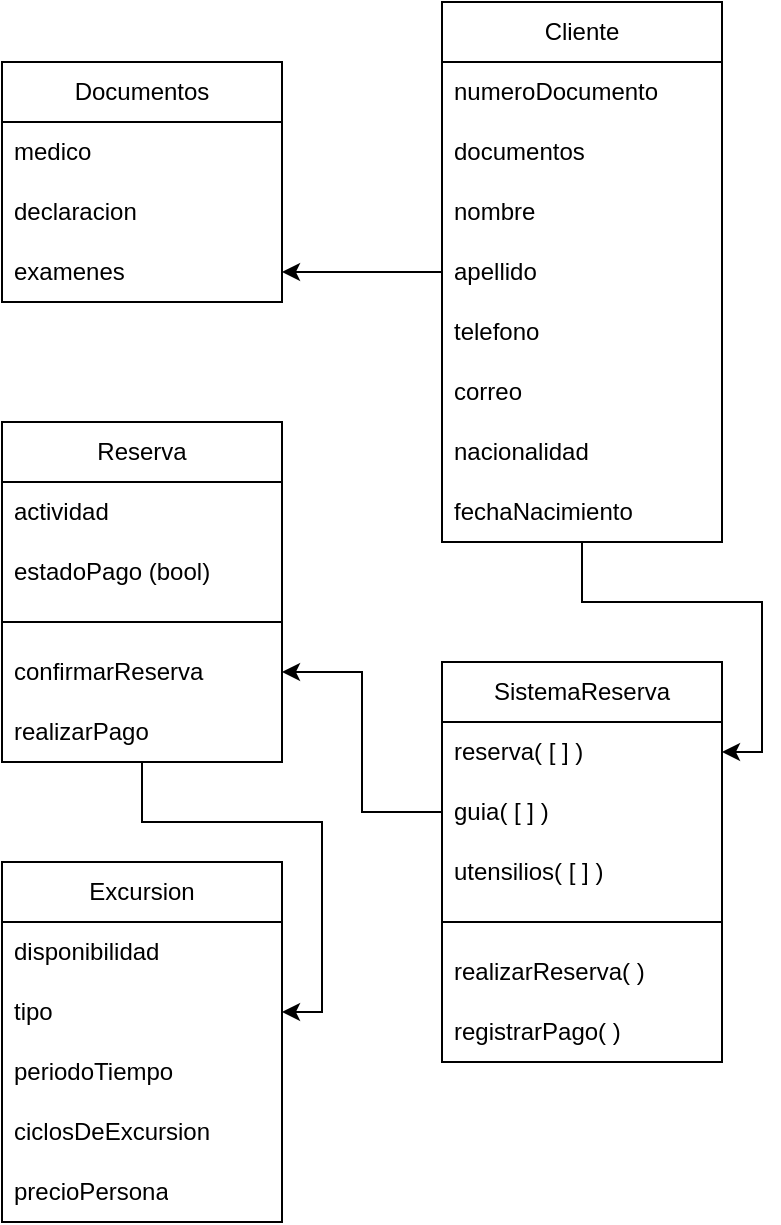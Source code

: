 <mxfile version="21.3.2" type="device">
  <diagram id="C5RBs43oDa-KdzZeNtuy" name="Page-1">
    <mxGraphModel dx="1195" dy="3094" grid="1" gridSize="10" guides="1" tooltips="1" connect="1" arrows="1" fold="1" page="1" pageScale="1" pageWidth="827" pageHeight="1169" math="0" shadow="0">
      <root>
        <mxCell id="WIyWlLk6GJQsqaUBKTNV-0" />
        <mxCell id="WIyWlLk6GJQsqaUBKTNV-1" parent="WIyWlLk6GJQsqaUBKTNV-0" />
        <mxCell id="qbTMPo2y6LJx2qNVGbA2-0" value="Documentos" style="swimlane;fontStyle=0;childLayout=stackLayout;horizontal=1;startSize=30;horizontalStack=0;resizeParent=1;resizeParentMax=0;resizeLast=0;collapsible=1;marginBottom=0;whiteSpace=wrap;html=1;" parent="WIyWlLk6GJQsqaUBKTNV-1" vertex="1">
          <mxGeometry x="100" y="-1250" width="140" height="120" as="geometry" />
        </mxCell>
        <mxCell id="qbTMPo2y6LJx2qNVGbA2-1" value="medico" style="text;strokeColor=none;fillColor=none;align=left;verticalAlign=middle;spacingLeft=4;spacingRight=4;overflow=hidden;points=[[0,0.5],[1,0.5]];portConstraint=eastwest;rotatable=0;whiteSpace=wrap;html=1;" parent="qbTMPo2y6LJx2qNVGbA2-0" vertex="1">
          <mxGeometry y="30" width="140" height="30" as="geometry" />
        </mxCell>
        <mxCell id="qbTMPo2y6LJx2qNVGbA2-2" value="declaracion" style="text;strokeColor=none;fillColor=none;align=left;verticalAlign=middle;spacingLeft=4;spacingRight=4;overflow=hidden;points=[[0,0.5],[1,0.5]];portConstraint=eastwest;rotatable=0;whiteSpace=wrap;html=1;" parent="qbTMPo2y6LJx2qNVGbA2-0" vertex="1">
          <mxGeometry y="60" width="140" height="30" as="geometry" />
        </mxCell>
        <mxCell id="CDNtQUhHqIBwm7N9Uhc9-10" value="examenes" style="text;strokeColor=none;fillColor=none;align=left;verticalAlign=middle;spacingLeft=4;spacingRight=4;overflow=hidden;points=[[0,0.5],[1,0.5]];portConstraint=eastwest;rotatable=0;whiteSpace=wrap;html=1;" vertex="1" parent="qbTMPo2y6LJx2qNVGbA2-0">
          <mxGeometry y="90" width="140" height="30" as="geometry" />
        </mxCell>
        <mxCell id="qbTMPo2y6LJx2qNVGbA2-4" value="SistemaReserva" style="swimlane;fontStyle=0;childLayout=stackLayout;horizontal=1;startSize=30;horizontalStack=0;resizeParent=1;resizeParentMax=0;resizeLast=0;collapsible=1;marginBottom=0;whiteSpace=wrap;html=1;" parent="WIyWlLk6GJQsqaUBKTNV-1" vertex="1">
          <mxGeometry x="320" y="-950" width="140" height="200" as="geometry" />
        </mxCell>
        <mxCell id="qbTMPo2y6LJx2qNVGbA2-5" value="reserva( [ ] )" style="text;strokeColor=none;fillColor=none;align=left;verticalAlign=middle;spacingLeft=4;spacingRight=4;overflow=hidden;points=[[0,0.5],[1,0.5]];portConstraint=eastwest;rotatable=0;whiteSpace=wrap;html=1;" parent="qbTMPo2y6LJx2qNVGbA2-4" vertex="1">
          <mxGeometry y="30" width="140" height="30" as="geometry" />
        </mxCell>
        <mxCell id="CDNtQUhHqIBwm7N9Uhc9-4" value="guia( [ ] )" style="text;strokeColor=none;fillColor=none;align=left;verticalAlign=middle;spacingLeft=4;spacingRight=4;overflow=hidden;points=[[0,0.5],[1,0.5]];portConstraint=eastwest;rotatable=0;whiteSpace=wrap;html=1;" vertex="1" parent="qbTMPo2y6LJx2qNVGbA2-4">
          <mxGeometry y="60" width="140" height="30" as="geometry" />
        </mxCell>
        <mxCell id="CDNtQUhHqIBwm7N9Uhc9-5" value="utensilios( [ ] )" style="text;strokeColor=none;fillColor=none;align=left;verticalAlign=middle;spacingLeft=4;spacingRight=4;overflow=hidden;points=[[0,0.5],[1,0.5]];portConstraint=eastwest;rotatable=0;whiteSpace=wrap;html=1;" vertex="1" parent="qbTMPo2y6LJx2qNVGbA2-4">
          <mxGeometry y="90" width="140" height="30" as="geometry" />
        </mxCell>
        <mxCell id="CDNtQUhHqIBwm7N9Uhc9-23" value="" style="shape=crossbar;whiteSpace=wrap;html=1;rounded=1;" vertex="1" parent="qbTMPo2y6LJx2qNVGbA2-4">
          <mxGeometry y="120" width="140" height="20" as="geometry" />
        </mxCell>
        <mxCell id="CDNtQUhHqIBwm7N9Uhc9-6" value="realizarReserva( )" style="text;strokeColor=none;fillColor=none;align=left;verticalAlign=middle;spacingLeft=4;spacingRight=4;overflow=hidden;points=[[0,0.5],[1,0.5]];portConstraint=eastwest;rotatable=0;whiteSpace=wrap;html=1;" vertex="1" parent="qbTMPo2y6LJx2qNVGbA2-4">
          <mxGeometry y="140" width="140" height="30" as="geometry" />
        </mxCell>
        <mxCell id="CDNtQUhHqIBwm7N9Uhc9-7" value="registrarPago( )" style="text;strokeColor=none;fillColor=none;align=left;verticalAlign=middle;spacingLeft=4;spacingRight=4;overflow=hidden;points=[[0,0.5],[1,0.5]];portConstraint=eastwest;rotatable=0;whiteSpace=wrap;html=1;" vertex="1" parent="qbTMPo2y6LJx2qNVGbA2-4">
          <mxGeometry y="170" width="140" height="30" as="geometry" />
        </mxCell>
        <mxCell id="CDNtQUhHqIBwm7N9Uhc9-32" value="" style="edgeStyle=orthogonalEdgeStyle;rounded=0;orthogonalLoop=1;jettySize=auto;html=1;" edge="1" parent="WIyWlLk6GJQsqaUBKTNV-1" source="qbTMPo2y6LJx2qNVGbA2-8" target="CDNtQUhHqIBwm7N9Uhc9-13">
          <mxGeometry relative="1" as="geometry">
            <Array as="points">
              <mxPoint x="170" y="-870" />
              <mxPoint x="260" y="-870" />
              <mxPoint x="260" y="-775" />
            </Array>
          </mxGeometry>
        </mxCell>
        <mxCell id="qbTMPo2y6LJx2qNVGbA2-8" value="Reserva" style="swimlane;fontStyle=0;childLayout=stackLayout;horizontal=1;startSize=30;horizontalStack=0;resizeParent=1;resizeParentMax=0;resizeLast=0;collapsible=1;marginBottom=0;whiteSpace=wrap;html=1;" parent="WIyWlLk6GJQsqaUBKTNV-1" vertex="1">
          <mxGeometry x="100" y="-1070" width="140" height="170" as="geometry" />
        </mxCell>
        <mxCell id="qbTMPo2y6LJx2qNVGbA2-10" value="actividad" style="text;strokeColor=none;fillColor=none;align=left;verticalAlign=middle;spacingLeft=4;spacingRight=4;overflow=hidden;points=[[0,0.5],[1,0.5]];portConstraint=eastwest;rotatable=0;whiteSpace=wrap;html=1;" parent="qbTMPo2y6LJx2qNVGbA2-8" vertex="1">
          <mxGeometry y="30" width="140" height="30" as="geometry" />
        </mxCell>
        <mxCell id="qbTMPo2y6LJx2qNVGbA2-17" value="estadoPago (bool)" style="text;strokeColor=none;fillColor=none;align=left;verticalAlign=middle;spacingLeft=4;spacingRight=4;overflow=hidden;points=[[0,0.5],[1,0.5]];portConstraint=eastwest;rotatable=0;whiteSpace=wrap;html=1;" parent="qbTMPo2y6LJx2qNVGbA2-8" vertex="1">
          <mxGeometry y="60" width="140" height="30" as="geometry" />
        </mxCell>
        <mxCell id="CDNtQUhHqIBwm7N9Uhc9-3" value="" style="shape=crossbar;whiteSpace=wrap;html=1;rounded=1;" vertex="1" parent="qbTMPo2y6LJx2qNVGbA2-8">
          <mxGeometry y="90" width="140" height="20" as="geometry" />
        </mxCell>
        <mxCell id="qbTMPo2y6LJx2qNVGbA2-12" value="confirmarReserva" style="text;strokeColor=none;fillColor=none;align=left;verticalAlign=middle;spacingLeft=4;spacingRight=4;overflow=hidden;points=[[0,0.5],[1,0.5]];portConstraint=eastwest;rotatable=0;whiteSpace=wrap;html=1;" parent="qbTMPo2y6LJx2qNVGbA2-8" vertex="1">
          <mxGeometry y="110" width="140" height="30" as="geometry" />
        </mxCell>
        <mxCell id="CDNtQUhHqIBwm7N9Uhc9-0" value="realizarPago" style="text;strokeColor=none;fillColor=none;align=left;verticalAlign=middle;spacingLeft=4;spacingRight=4;overflow=hidden;points=[[0,0.5],[1,0.5]];portConstraint=eastwest;rotatable=0;whiteSpace=wrap;html=1;" vertex="1" parent="qbTMPo2y6LJx2qNVGbA2-8">
          <mxGeometry y="140" width="140" height="30" as="geometry" />
        </mxCell>
        <mxCell id="CDNtQUhHqIBwm7N9Uhc9-28" value="" style="edgeStyle=orthogonalEdgeStyle;rounded=0;orthogonalLoop=1;jettySize=auto;html=1;" edge="1" parent="WIyWlLk6GJQsqaUBKTNV-1" source="qbTMPo2y6LJx2qNVGbA2-13" target="CDNtQUhHqIBwm7N9Uhc9-10">
          <mxGeometry relative="1" as="geometry" />
        </mxCell>
        <mxCell id="CDNtQUhHqIBwm7N9Uhc9-30" value="" style="edgeStyle=orthogonalEdgeStyle;rounded=0;orthogonalLoop=1;jettySize=auto;html=1;" edge="1" parent="WIyWlLk6GJQsqaUBKTNV-1" source="qbTMPo2y6LJx2qNVGbA2-13" target="qbTMPo2y6LJx2qNVGbA2-5">
          <mxGeometry relative="1" as="geometry">
            <Array as="points">
              <mxPoint x="390" y="-980" />
              <mxPoint x="480" y="-980" />
              <mxPoint x="480" y="-905" />
            </Array>
          </mxGeometry>
        </mxCell>
        <mxCell id="qbTMPo2y6LJx2qNVGbA2-13" value="Cliente" style="swimlane;fontStyle=0;childLayout=stackLayout;horizontal=1;startSize=30;horizontalStack=0;resizeParent=1;resizeParentMax=0;resizeLast=0;collapsible=1;marginBottom=0;whiteSpace=wrap;html=1;" parent="WIyWlLk6GJQsqaUBKTNV-1" vertex="1">
          <mxGeometry x="320" y="-1280" width="140" height="270" as="geometry" />
        </mxCell>
        <mxCell id="qbTMPo2y6LJx2qNVGbA2-14" value="numeroDocumento" style="text;strokeColor=none;fillColor=none;align=left;verticalAlign=middle;spacingLeft=4;spacingRight=4;overflow=hidden;points=[[0,0.5],[1,0.5]];portConstraint=eastwest;rotatable=0;whiteSpace=wrap;html=1;" parent="qbTMPo2y6LJx2qNVGbA2-13" vertex="1">
          <mxGeometry y="30" width="140" height="30" as="geometry" />
        </mxCell>
        <mxCell id="qbTMPo2y6LJx2qNVGbA2-15" value="documentos" style="text;strokeColor=none;fillColor=none;align=left;verticalAlign=middle;spacingLeft=4;spacingRight=4;overflow=hidden;points=[[0,0.5],[1,0.5]];portConstraint=eastwest;rotatable=0;whiteSpace=wrap;html=1;" parent="qbTMPo2y6LJx2qNVGbA2-13" vertex="1">
          <mxGeometry y="60" width="140" height="30" as="geometry" />
        </mxCell>
        <mxCell id="CDNtQUhHqIBwm7N9Uhc9-16" value="nombre" style="text;strokeColor=none;fillColor=none;align=left;verticalAlign=middle;spacingLeft=4;spacingRight=4;overflow=hidden;points=[[0,0.5],[1,0.5]];portConstraint=eastwest;rotatable=0;whiteSpace=wrap;html=1;" vertex="1" parent="qbTMPo2y6LJx2qNVGbA2-13">
          <mxGeometry y="90" width="140" height="30" as="geometry" />
        </mxCell>
        <mxCell id="CDNtQUhHqIBwm7N9Uhc9-17" value="apellido" style="text;strokeColor=none;fillColor=none;align=left;verticalAlign=middle;spacingLeft=4;spacingRight=4;overflow=hidden;points=[[0,0.5],[1,0.5]];portConstraint=eastwest;rotatable=0;whiteSpace=wrap;html=1;" vertex="1" parent="qbTMPo2y6LJx2qNVGbA2-13">
          <mxGeometry y="120" width="140" height="30" as="geometry" />
        </mxCell>
        <mxCell id="CDNtQUhHqIBwm7N9Uhc9-18" value="telefono" style="text;strokeColor=none;fillColor=none;align=left;verticalAlign=middle;spacingLeft=4;spacingRight=4;overflow=hidden;points=[[0,0.5],[1,0.5]];portConstraint=eastwest;rotatable=0;whiteSpace=wrap;html=1;" vertex="1" parent="qbTMPo2y6LJx2qNVGbA2-13">
          <mxGeometry y="150" width="140" height="30" as="geometry" />
        </mxCell>
        <mxCell id="CDNtQUhHqIBwm7N9Uhc9-20" value="correo" style="text;strokeColor=none;fillColor=none;align=left;verticalAlign=middle;spacingLeft=4;spacingRight=4;overflow=hidden;points=[[0,0.5],[1,0.5]];portConstraint=eastwest;rotatable=0;whiteSpace=wrap;html=1;" vertex="1" parent="qbTMPo2y6LJx2qNVGbA2-13">
          <mxGeometry y="180" width="140" height="30" as="geometry" />
        </mxCell>
        <mxCell id="CDNtQUhHqIBwm7N9Uhc9-21" value="nacionalidad" style="text;strokeColor=none;fillColor=none;align=left;verticalAlign=middle;spacingLeft=4;spacingRight=4;overflow=hidden;points=[[0,0.5],[1,0.5]];portConstraint=eastwest;rotatable=0;whiteSpace=wrap;html=1;" vertex="1" parent="qbTMPo2y6LJx2qNVGbA2-13">
          <mxGeometry y="210" width="140" height="30" as="geometry" />
        </mxCell>
        <mxCell id="CDNtQUhHqIBwm7N9Uhc9-19" value="fechaNacimiento" style="text;strokeColor=none;fillColor=none;align=left;verticalAlign=middle;spacingLeft=4;spacingRight=4;overflow=hidden;points=[[0,0.5],[1,0.5]];portConstraint=eastwest;rotatable=0;whiteSpace=wrap;html=1;" vertex="1" parent="qbTMPo2y6LJx2qNVGbA2-13">
          <mxGeometry y="240" width="140" height="30" as="geometry" />
        </mxCell>
        <mxCell id="CDNtQUhHqIBwm7N9Uhc9-11" value="Excursion" style="swimlane;fontStyle=0;childLayout=stackLayout;horizontal=1;startSize=30;horizontalStack=0;resizeParent=1;resizeParentMax=0;resizeLast=0;collapsible=1;marginBottom=0;whiteSpace=wrap;html=1;" vertex="1" parent="WIyWlLk6GJQsqaUBKTNV-1">
          <mxGeometry x="100" y="-850" width="140" height="180" as="geometry" />
        </mxCell>
        <mxCell id="CDNtQUhHqIBwm7N9Uhc9-12" value="disponibilidad" style="text;strokeColor=none;fillColor=none;align=left;verticalAlign=middle;spacingLeft=4;spacingRight=4;overflow=hidden;points=[[0,0.5],[1,0.5]];portConstraint=eastwest;rotatable=0;whiteSpace=wrap;html=1;" vertex="1" parent="CDNtQUhHqIBwm7N9Uhc9-11">
          <mxGeometry y="30" width="140" height="30" as="geometry" />
        </mxCell>
        <mxCell id="CDNtQUhHqIBwm7N9Uhc9-13" value="tipo" style="text;strokeColor=none;fillColor=none;align=left;verticalAlign=middle;spacingLeft=4;spacingRight=4;overflow=hidden;points=[[0,0.5],[1,0.5]];portConstraint=eastwest;rotatable=0;whiteSpace=wrap;html=1;" vertex="1" parent="CDNtQUhHqIBwm7N9Uhc9-11">
          <mxGeometry y="60" width="140" height="30" as="geometry" />
        </mxCell>
        <mxCell id="CDNtQUhHqIBwm7N9Uhc9-14" value="periodoTiempo" style="text;strokeColor=none;fillColor=none;align=left;verticalAlign=middle;spacingLeft=4;spacingRight=4;overflow=hidden;points=[[0,0.5],[1,0.5]];portConstraint=eastwest;rotatable=0;whiteSpace=wrap;html=1;" vertex="1" parent="CDNtQUhHqIBwm7N9Uhc9-11">
          <mxGeometry y="90" width="140" height="30" as="geometry" />
        </mxCell>
        <mxCell id="CDNtQUhHqIBwm7N9Uhc9-15" value="ciclosDeExcursion" style="text;strokeColor=none;fillColor=none;align=left;verticalAlign=middle;spacingLeft=4;spacingRight=4;overflow=hidden;points=[[0,0.5],[1,0.5]];portConstraint=eastwest;rotatable=0;whiteSpace=wrap;html=1;" vertex="1" parent="CDNtQUhHqIBwm7N9Uhc9-11">
          <mxGeometry y="120" width="140" height="30" as="geometry" />
        </mxCell>
        <mxCell id="CDNtQUhHqIBwm7N9Uhc9-33" value="precioPersona" style="text;strokeColor=none;fillColor=none;align=left;verticalAlign=middle;spacingLeft=4;spacingRight=4;overflow=hidden;points=[[0,0.5],[1,0.5]];portConstraint=eastwest;rotatable=0;whiteSpace=wrap;html=1;" vertex="1" parent="CDNtQUhHqIBwm7N9Uhc9-11">
          <mxGeometry y="150" width="140" height="30" as="geometry" />
        </mxCell>
        <mxCell id="CDNtQUhHqIBwm7N9Uhc9-31" value="" style="edgeStyle=orthogonalEdgeStyle;rounded=0;orthogonalLoop=1;jettySize=auto;html=1;" edge="1" parent="WIyWlLk6GJQsqaUBKTNV-1" source="CDNtQUhHqIBwm7N9Uhc9-4" target="qbTMPo2y6LJx2qNVGbA2-12">
          <mxGeometry relative="1" as="geometry" />
        </mxCell>
      </root>
    </mxGraphModel>
  </diagram>
</mxfile>
